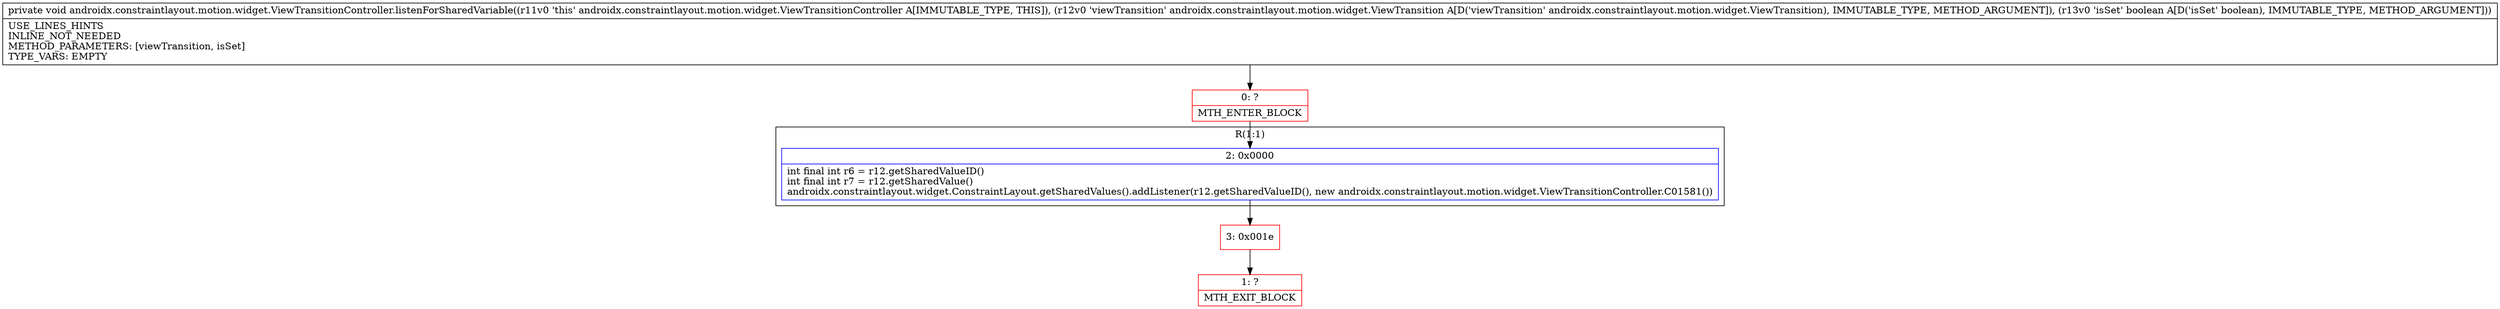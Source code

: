 digraph "CFG forandroidx.constraintlayout.motion.widget.ViewTransitionController.listenForSharedVariable(Landroidx\/constraintlayout\/motion\/widget\/ViewTransition;Z)V" {
subgraph cluster_Region_741130570 {
label = "R(1:1)";
node [shape=record,color=blue];
Node_2 [shape=record,label="{2\:\ 0x0000|int final int r6 = r12.getSharedValueID()\lint final int r7 = r12.getSharedValue()\landroidx.constraintlayout.widget.ConstraintLayout.getSharedValues().addListener(r12.getSharedValueID(), new androidx.constraintlayout.motion.widget.ViewTransitionController.C01581())\l}"];
}
Node_0 [shape=record,color=red,label="{0\:\ ?|MTH_ENTER_BLOCK\l}"];
Node_3 [shape=record,color=red,label="{3\:\ 0x001e}"];
Node_1 [shape=record,color=red,label="{1\:\ ?|MTH_EXIT_BLOCK\l}"];
MethodNode[shape=record,label="{private void androidx.constraintlayout.motion.widget.ViewTransitionController.listenForSharedVariable((r11v0 'this' androidx.constraintlayout.motion.widget.ViewTransitionController A[IMMUTABLE_TYPE, THIS]), (r12v0 'viewTransition' androidx.constraintlayout.motion.widget.ViewTransition A[D('viewTransition' androidx.constraintlayout.motion.widget.ViewTransition), IMMUTABLE_TYPE, METHOD_ARGUMENT]), (r13v0 'isSet' boolean A[D('isSet' boolean), IMMUTABLE_TYPE, METHOD_ARGUMENT]))  | USE_LINES_HINTS\lINLINE_NOT_NEEDED\lMETHOD_PARAMETERS: [viewTransition, isSet]\lTYPE_VARS: EMPTY\l}"];
MethodNode -> Node_0;Node_2 -> Node_3;
Node_0 -> Node_2;
Node_3 -> Node_1;
}

